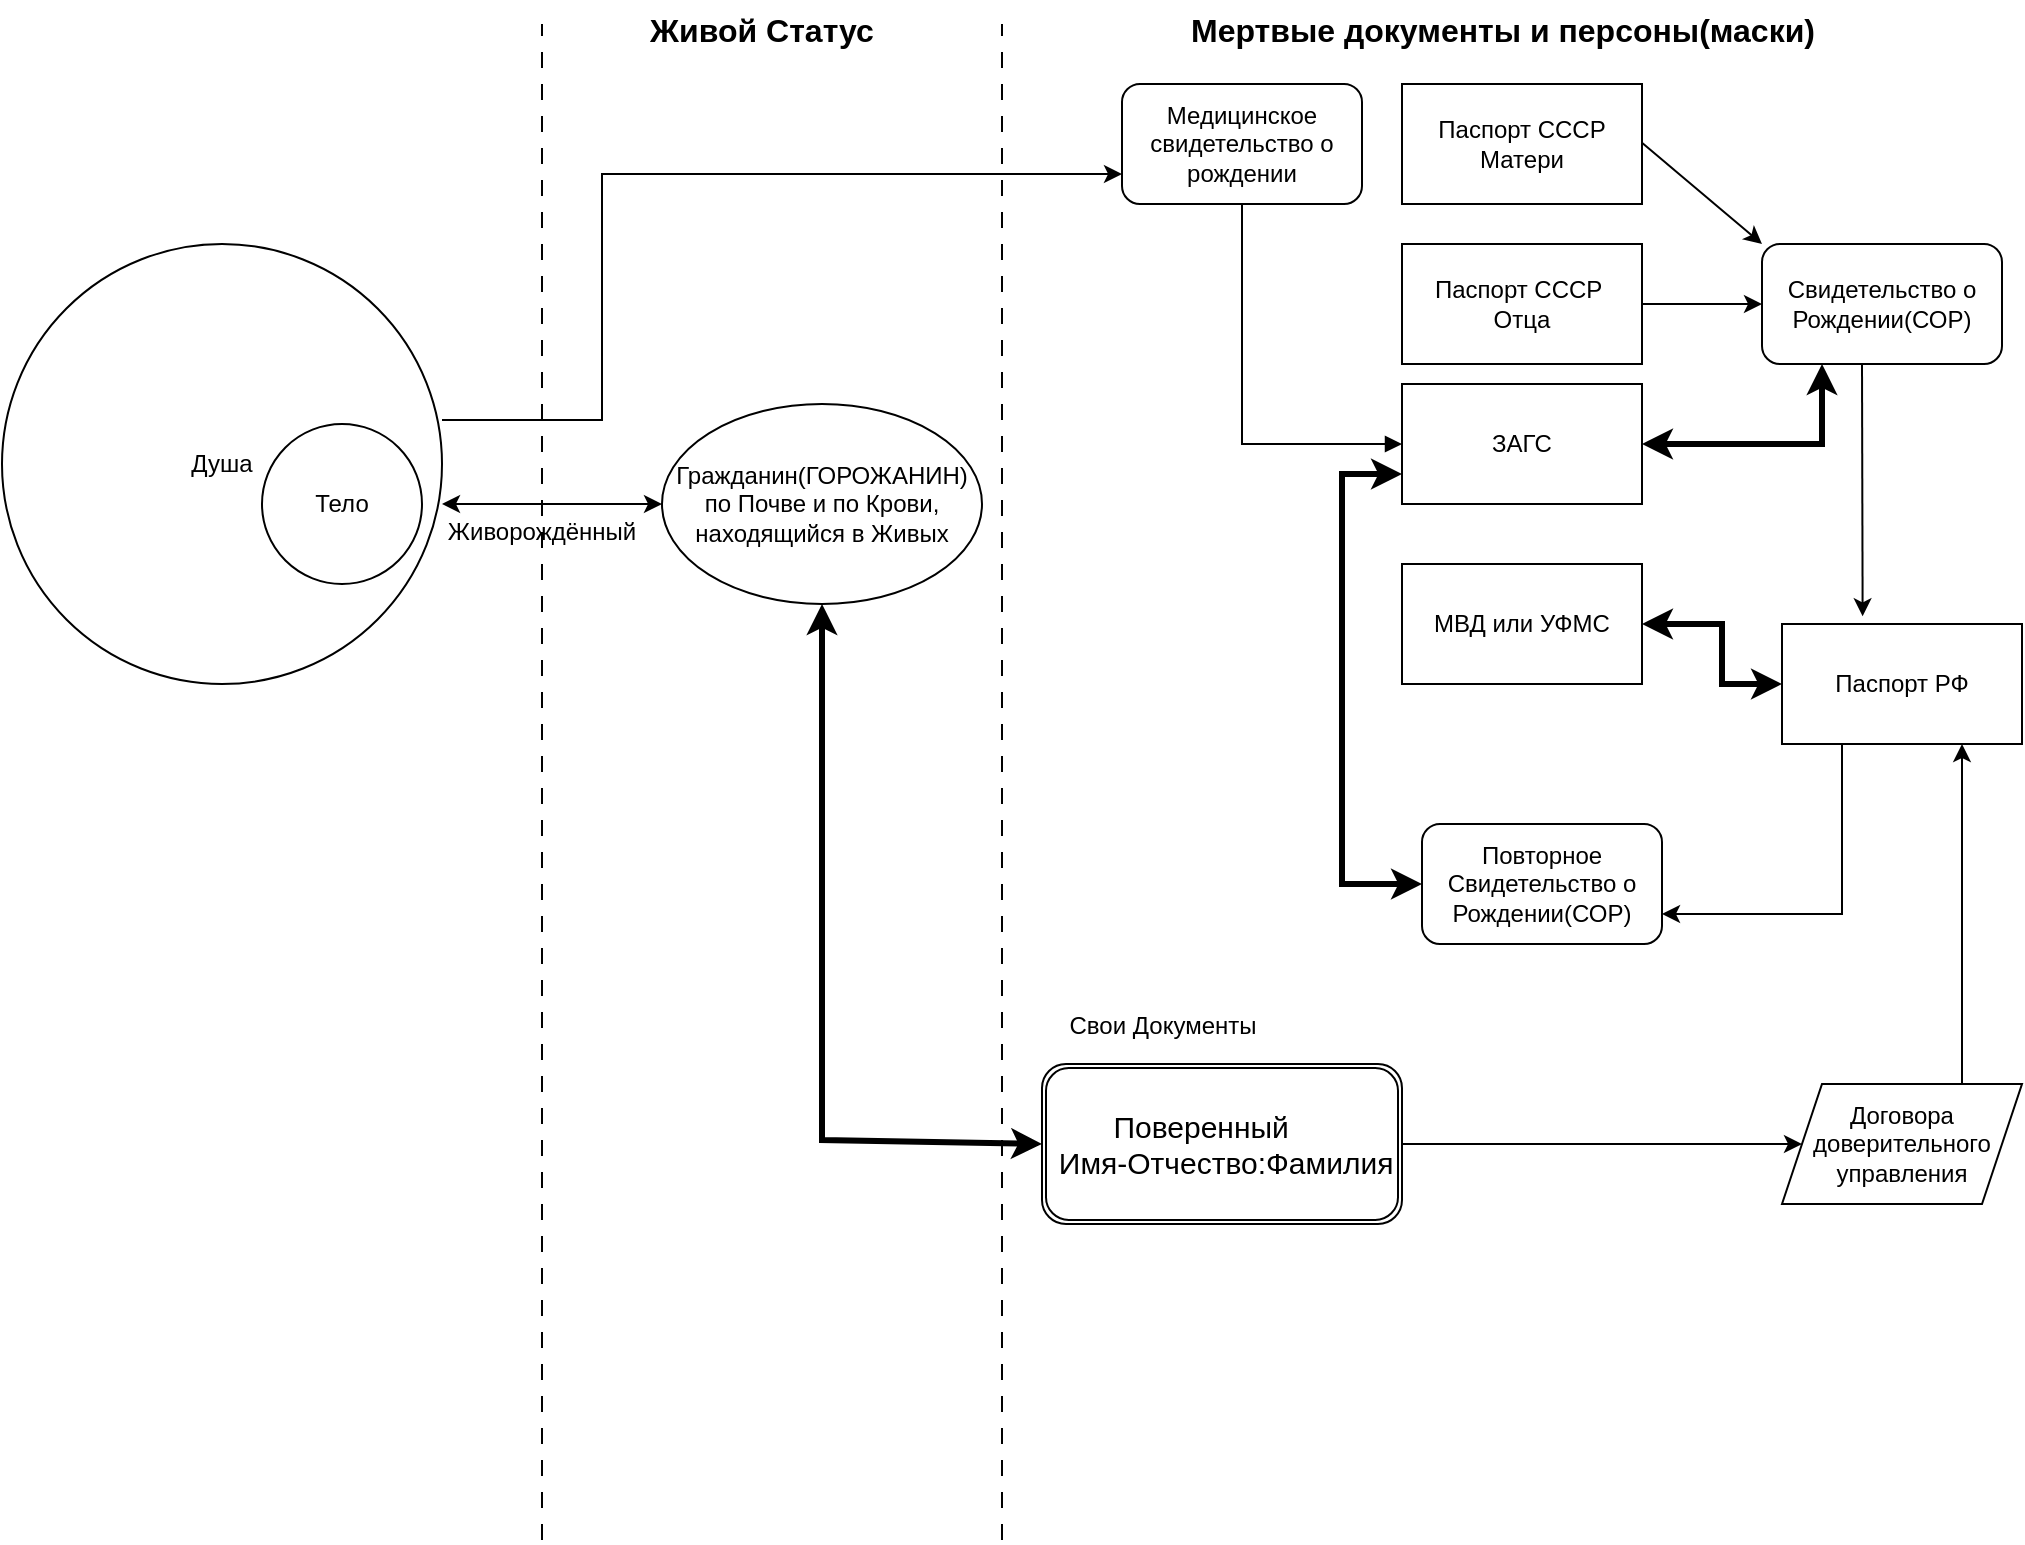 <mxfile version="21.2.9" type="github">
  <diagram name="Страница 1" id="bMrQ0MzoH_sZkKh2n9hR">
    <mxGraphModel dx="1440" dy="766" grid="1" gridSize="10" guides="1" tooltips="1" connect="1" arrows="1" fold="1" page="1" pageScale="1" pageWidth="1169" pageHeight="827" math="0" shadow="0">
      <root>
        <mxCell id="0" />
        <mxCell id="1" parent="0" />
        <mxCell id="cwWUCkyU1rJAub2ugfKa-1" value="Душа" style="ellipse;whiteSpace=wrap;html=1;aspect=fixed;" vertex="1" parent="1">
          <mxGeometry x="60" y="152" width="220" height="220" as="geometry" />
        </mxCell>
        <mxCell id="cwWUCkyU1rJAub2ugfKa-5" value="Тело" style="ellipse;whiteSpace=wrap;html=1;aspect=fixed;align=center;verticalAlign=middle;labelBackgroundColor=default;labelBorderColor=none;" vertex="1" parent="1">
          <mxGeometry x="190" y="242" width="80" height="80" as="geometry" />
        </mxCell>
        <mxCell id="cwWUCkyU1rJAub2ugfKa-6" value="" style="endArrow=none;html=1;rounded=0;dashed=1;dashPattern=8 8;" edge="1" parent="1">
          <mxGeometry width="50" height="50" relative="1" as="geometry">
            <mxPoint x="330" y="800" as="sourcePoint" />
            <mxPoint x="330" y="42" as="targetPoint" />
          </mxGeometry>
        </mxCell>
        <mxCell id="cwWUCkyU1rJAub2ugfKa-7" value="" style="endArrow=classic;startArrow=classic;html=1;rounded=0;entryX=0;entryY=0.5;entryDx=0;entryDy=0;" edge="1" parent="1" target="cwWUCkyU1rJAub2ugfKa-13">
          <mxGeometry width="50" height="50" relative="1" as="geometry">
            <mxPoint x="280" y="282" as="sourcePoint" />
            <mxPoint x="400" y="282" as="targetPoint" />
          </mxGeometry>
        </mxCell>
        <mxCell id="cwWUCkyU1rJAub2ugfKa-10" value="Живорождённый" style="text;html=1;strokeColor=none;fillColor=none;align=center;verticalAlign=middle;whiteSpace=wrap;rounded=0;" vertex="1" parent="1">
          <mxGeometry x="300" y="281" width="60" height="30" as="geometry" />
        </mxCell>
        <mxCell id="cwWUCkyU1rJAub2ugfKa-13" value="Гражданин(ГОРОЖАНИН) по Почве и по Крови, находящийся в Живых" style="ellipse;whiteSpace=wrap;html=1;" vertex="1" parent="1">
          <mxGeometry x="390" y="232" width="160" height="100" as="geometry" />
        </mxCell>
        <mxCell id="cwWUCkyU1rJAub2ugfKa-14" value="" style="endArrow=none;html=1;rounded=0;dashed=1;dashPattern=8 8;" edge="1" parent="1">
          <mxGeometry width="50" height="50" relative="1" as="geometry">
            <mxPoint x="560" y="800" as="sourcePoint" />
            <mxPoint x="560" y="42" as="targetPoint" />
          </mxGeometry>
        </mxCell>
        <mxCell id="cwWUCkyU1rJAub2ugfKa-16" value="Паспорт РФ" style="rounded=0;whiteSpace=wrap;html=1;" vertex="1" parent="1">
          <mxGeometry x="950" y="342" width="120" height="60" as="geometry" />
        </mxCell>
        <mxCell id="cwWUCkyU1rJAub2ugfKa-17" value="Свидетельство о Рождении(СОР)" style="rounded=1;whiteSpace=wrap;html=1;" vertex="1" parent="1">
          <mxGeometry x="940" y="152" width="120" height="60" as="geometry" />
        </mxCell>
        <mxCell id="cwWUCkyU1rJAub2ugfKa-18" value="Паспорт СССР Матери" style="rounded=0;whiteSpace=wrap;html=1;" vertex="1" parent="1">
          <mxGeometry x="760" y="72" width="120" height="60" as="geometry" />
        </mxCell>
        <mxCell id="cwWUCkyU1rJAub2ugfKa-19" value="Паспорт СССР&amp;nbsp; Отца" style="rounded=0;whiteSpace=wrap;html=1;" vertex="1" parent="1">
          <mxGeometry x="760" y="152" width="120" height="60" as="geometry" />
        </mxCell>
        <mxCell id="cwWUCkyU1rJAub2ugfKa-20" value="ЗАГС" style="rounded=0;whiteSpace=wrap;html=1;" vertex="1" parent="1">
          <mxGeometry x="760" y="222" width="120" height="60" as="geometry" />
        </mxCell>
        <mxCell id="cwWUCkyU1rJAub2ugfKa-21" value="" style="endArrow=classic;startArrow=none;html=1;rounded=0;entryX=0;entryY=0;entryDx=0;entryDy=0;startFill=0;" edge="1" parent="1" target="cwWUCkyU1rJAub2ugfKa-17">
          <mxGeometry width="50" height="50" relative="1" as="geometry">
            <mxPoint x="880" y="101.37" as="sourcePoint" />
            <mxPoint x="990" y="101.37" as="targetPoint" />
          </mxGeometry>
        </mxCell>
        <mxCell id="cwWUCkyU1rJAub2ugfKa-22" value="" style="endArrow=classic;startArrow=classic;html=1;rounded=0;entryX=0.25;entryY=1;entryDx=0;entryDy=0;exitX=1;exitY=0.5;exitDx=0;exitDy=0;strokeWidth=3;" edge="1" parent="1" source="cwWUCkyU1rJAub2ugfKa-20" target="cwWUCkyU1rJAub2ugfKa-17">
          <mxGeometry width="50" height="50" relative="1" as="geometry">
            <mxPoint x="890" y="111.37" as="sourcePoint" />
            <mxPoint x="950" y="162" as="targetPoint" />
            <Array as="points">
              <mxPoint x="970" y="252" />
            </Array>
          </mxGeometry>
        </mxCell>
        <mxCell id="cwWUCkyU1rJAub2ugfKa-23" value="" style="endArrow=classic;startArrow=none;html=1;rounded=0;entryX=0;entryY=0.5;entryDx=0;entryDy=0;exitX=1;exitY=0.5;exitDx=0;exitDy=0;startFill=0;" edge="1" parent="1" source="cwWUCkyU1rJAub2ugfKa-19" target="cwWUCkyU1rJAub2ugfKa-17">
          <mxGeometry width="50" height="50" relative="1" as="geometry">
            <mxPoint x="900" y="121.37" as="sourcePoint" />
            <mxPoint x="960" y="172" as="targetPoint" />
          </mxGeometry>
        </mxCell>
        <mxCell id="cwWUCkyU1rJAub2ugfKa-24" value="" style="endArrow=classic;startArrow=none;html=1;rounded=0;entryX=0.336;entryY=-0.064;entryDx=0;entryDy=0;startFill=0;entryPerimeter=0;" edge="1" parent="1" target="cwWUCkyU1rJAub2ugfKa-16">
          <mxGeometry width="50" height="50" relative="1" as="geometry">
            <mxPoint x="990" y="212" as="sourcePoint" />
            <mxPoint x="1050" y="262.63" as="targetPoint" />
          </mxGeometry>
        </mxCell>
        <mxCell id="cwWUCkyU1rJAub2ugfKa-25" value="Повторное Свидетельство о Рождении(СОР)" style="rounded=1;whiteSpace=wrap;html=1;" vertex="1" parent="1">
          <mxGeometry x="770" y="442" width="120" height="60" as="geometry" />
        </mxCell>
        <mxCell id="cwWUCkyU1rJAub2ugfKa-26" value="" style="endArrow=classic;startArrow=none;html=1;rounded=0;startFill=0;exitX=0.25;exitY=1;exitDx=0;exitDy=0;entryX=1;entryY=0.75;entryDx=0;entryDy=0;" edge="1" parent="1" source="cwWUCkyU1rJAub2ugfKa-16" target="cwWUCkyU1rJAub2ugfKa-25">
          <mxGeometry width="50" height="50" relative="1" as="geometry">
            <mxPoint x="1000" y="222" as="sourcePoint" />
            <mxPoint x="920" y="550" as="targetPoint" />
            <Array as="points">
              <mxPoint x="980" y="487" />
            </Array>
          </mxGeometry>
        </mxCell>
        <mxCell id="cwWUCkyU1rJAub2ugfKa-27" value="" style="endArrow=classic;startArrow=classic;html=1;rounded=0;strokeWidth=3;exitX=0;exitY=0.5;exitDx=0;exitDy=0;entryX=0;entryY=0.75;entryDx=0;entryDy=0;" edge="1" parent="1" source="cwWUCkyU1rJAub2ugfKa-25" target="cwWUCkyU1rJAub2ugfKa-20">
          <mxGeometry width="50" height="50" relative="1" as="geometry">
            <mxPoint x="833" y="442" as="sourcePoint" />
            <mxPoint x="720" y="262" as="targetPoint" />
            <Array as="points">
              <mxPoint x="730" y="472" />
              <mxPoint x="730" y="267" />
            </Array>
          </mxGeometry>
        </mxCell>
        <mxCell id="cwWUCkyU1rJAub2ugfKa-29" value="Медицинское свидетельство о рождении" style="rounded=1;whiteSpace=wrap;html=1;" vertex="1" parent="1">
          <mxGeometry x="620" y="72" width="120" height="60" as="geometry" />
        </mxCell>
        <mxCell id="cwWUCkyU1rJAub2ugfKa-30" value="" style="endArrow=classic;html=1;rounded=0;entryX=0;entryY=0.75;entryDx=0;entryDy=0;" edge="1" parent="1" target="cwWUCkyU1rJAub2ugfKa-29">
          <mxGeometry width="50" height="50" relative="1" as="geometry">
            <mxPoint x="280" y="240" as="sourcePoint" />
            <mxPoint x="550" y="252" as="targetPoint" />
            <Array as="points">
              <mxPoint x="360" y="240" />
              <mxPoint x="360" y="117" />
            </Array>
          </mxGeometry>
        </mxCell>
        <mxCell id="cwWUCkyU1rJAub2ugfKa-31" value="Живой Статус" style="text;html=1;strokeColor=none;fillColor=none;align=center;verticalAlign=middle;whiteSpace=wrap;rounded=0;fontSize=16;fontStyle=1" vertex="1" parent="1">
          <mxGeometry x="360" y="30" width="160" height="30" as="geometry" />
        </mxCell>
        <mxCell id="cwWUCkyU1rJAub2ugfKa-32" value="Мертвые документы и персоны(маски)" style="text;html=1;align=center;verticalAlign=middle;resizable=0;points=[];autosize=1;strokeColor=none;fillColor=none;fontSize=16;fontStyle=1" vertex="1" parent="1">
          <mxGeometry x="640" y="30" width="340" height="30" as="geometry" />
        </mxCell>
        <mxCell id="cwWUCkyU1rJAub2ugfKa-33" value="" style="endArrow=none;startArrow=block;html=1;rounded=0;entryX=0.5;entryY=1;entryDx=0;entryDy=0;exitX=0;exitY=0.5;exitDx=0;exitDy=0;startFill=1;endFill=0;" edge="1" parent="1" source="cwWUCkyU1rJAub2ugfKa-20" target="cwWUCkyU1rJAub2ugfKa-29">
          <mxGeometry width="50" height="50" relative="1" as="geometry">
            <mxPoint x="560" y="312" as="sourcePoint" />
            <mxPoint x="610" y="262" as="targetPoint" />
            <Array as="points">
              <mxPoint x="680" y="252" />
            </Array>
          </mxGeometry>
        </mxCell>
        <mxCell id="cwWUCkyU1rJAub2ugfKa-34" value="&lt;font style=&quot;font-size: 15px;&quot;&gt;Поверенный&amp;nbsp; &amp;nbsp; &amp;nbsp;&lt;br&gt;&amp;nbsp;Имя-Отчество:Фамилия&lt;/font&gt;" style="shape=ext;double=1;rounded=1;whiteSpace=wrap;html=1;" vertex="1" parent="1">
          <mxGeometry x="580" y="562" width="180" height="80" as="geometry" />
        </mxCell>
        <mxCell id="cwWUCkyU1rJAub2ugfKa-38" value="МВД или УФМС" style="whiteSpace=wrap;html=1;" vertex="1" parent="1">
          <mxGeometry x="760" y="312" width="120" height="60" as="geometry" />
        </mxCell>
        <mxCell id="cwWUCkyU1rJAub2ugfKa-39" value="" style="endArrow=classic;startArrow=classic;html=1;rounded=0;entryX=0;entryY=0.5;entryDx=0;entryDy=0;startFill=1;exitX=1;exitY=0.5;exitDx=0;exitDy=0;strokeWidth=3;" edge="1" parent="1" source="cwWUCkyU1rJAub2ugfKa-38" target="cwWUCkyU1rJAub2ugfKa-16">
          <mxGeometry width="50" height="50" relative="1" as="geometry">
            <mxPoint x="1000" y="222" as="sourcePoint" />
            <mxPoint x="1000" y="348" as="targetPoint" />
            <Array as="points">
              <mxPoint x="920" y="342" />
              <mxPoint x="920" y="372" />
            </Array>
          </mxGeometry>
        </mxCell>
        <mxCell id="cwWUCkyU1rJAub2ugfKa-41" value="Свои Документы" style="text;html=1;align=center;verticalAlign=middle;resizable=0;points=[];autosize=1;strokeColor=none;fillColor=none;" vertex="1" parent="1">
          <mxGeometry x="580" y="528" width="120" height="30" as="geometry" />
        </mxCell>
        <mxCell id="cwWUCkyU1rJAub2ugfKa-42" value="" style="endArrow=classic;startArrow=classic;html=1;rounded=0;entryX=0.5;entryY=1;entryDx=0;entryDy=0;exitX=0;exitY=0.5;exitDx=0;exitDy=0;strokeWidth=3;" edge="1" parent="1" source="cwWUCkyU1rJAub2ugfKa-34" target="cwWUCkyU1rJAub2ugfKa-13">
          <mxGeometry width="50" height="50" relative="1" as="geometry">
            <mxPoint x="660" y="400" as="sourcePoint" />
            <mxPoint x="710" y="350" as="targetPoint" />
            <Array as="points">
              <mxPoint x="470" y="600" />
            </Array>
          </mxGeometry>
        </mxCell>
        <mxCell id="cwWUCkyU1rJAub2ugfKa-46" value="Договора доверительного управления" style="shape=parallelogram;perimeter=parallelogramPerimeter;whiteSpace=wrap;html=1;fixedSize=1;" vertex="1" parent="1">
          <mxGeometry x="950" y="572" width="120" height="60" as="geometry" />
        </mxCell>
        <mxCell id="cwWUCkyU1rJAub2ugfKa-47" value="" style="endArrow=classic;html=1;rounded=0;entryX=0;entryY=0.5;entryDx=0;entryDy=0;exitX=1;exitY=0.5;exitDx=0;exitDy=0;" edge="1" parent="1" source="cwWUCkyU1rJAub2ugfKa-34" target="cwWUCkyU1rJAub2ugfKa-46">
          <mxGeometry width="50" height="50" relative="1" as="geometry">
            <mxPoint x="660" y="350" as="sourcePoint" />
            <mxPoint x="710" y="300" as="targetPoint" />
          </mxGeometry>
        </mxCell>
        <mxCell id="cwWUCkyU1rJAub2ugfKa-48" value="" style="endArrow=classic;html=1;rounded=0;exitX=0.75;exitY=0;exitDx=0;exitDy=0;entryX=0.75;entryY=1;entryDx=0;entryDy=0;" edge="1" parent="1" source="cwWUCkyU1rJAub2ugfKa-46" target="cwWUCkyU1rJAub2ugfKa-16">
          <mxGeometry width="50" height="50" relative="1" as="geometry">
            <mxPoint x="980" y="560" as="sourcePoint" />
            <mxPoint x="1040" y="410" as="targetPoint" />
          </mxGeometry>
        </mxCell>
      </root>
    </mxGraphModel>
  </diagram>
</mxfile>
